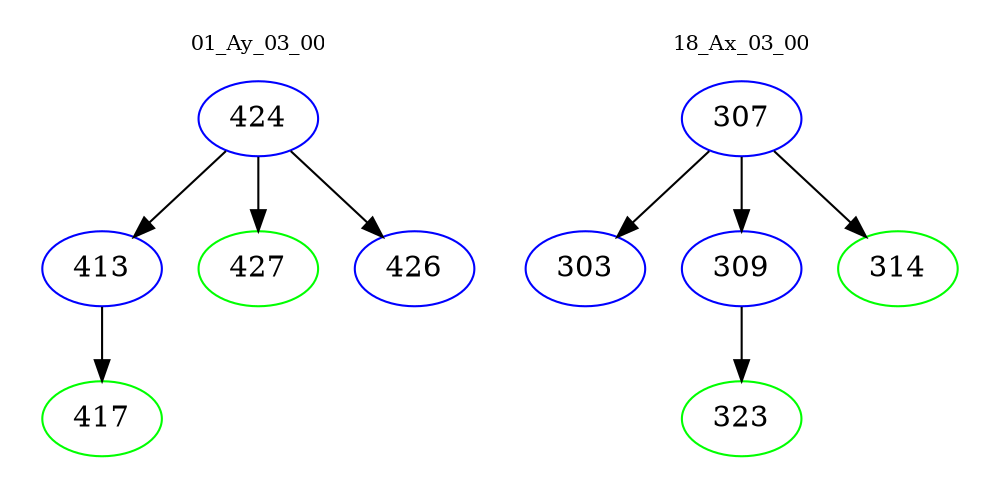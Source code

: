 digraph{
subgraph cluster_0 {
color = white
label = "01_Ay_03_00";
fontsize=10;
T0_424 [label="424", color="blue"]
T0_424 -> T0_413 [color="black"]
T0_413 [label="413", color="blue"]
T0_413 -> T0_417 [color="black"]
T0_417 [label="417", color="green"]
T0_424 -> T0_427 [color="black"]
T0_427 [label="427", color="green"]
T0_424 -> T0_426 [color="black"]
T0_426 [label="426", color="blue"]
}
subgraph cluster_1 {
color = white
label = "18_Ax_03_00";
fontsize=10;
T1_307 [label="307", color="blue"]
T1_307 -> T1_303 [color="black"]
T1_303 [label="303", color="blue"]
T1_307 -> T1_309 [color="black"]
T1_309 [label="309", color="blue"]
T1_309 -> T1_323 [color="black"]
T1_323 [label="323", color="green"]
T1_307 -> T1_314 [color="black"]
T1_314 [label="314", color="green"]
}
}
